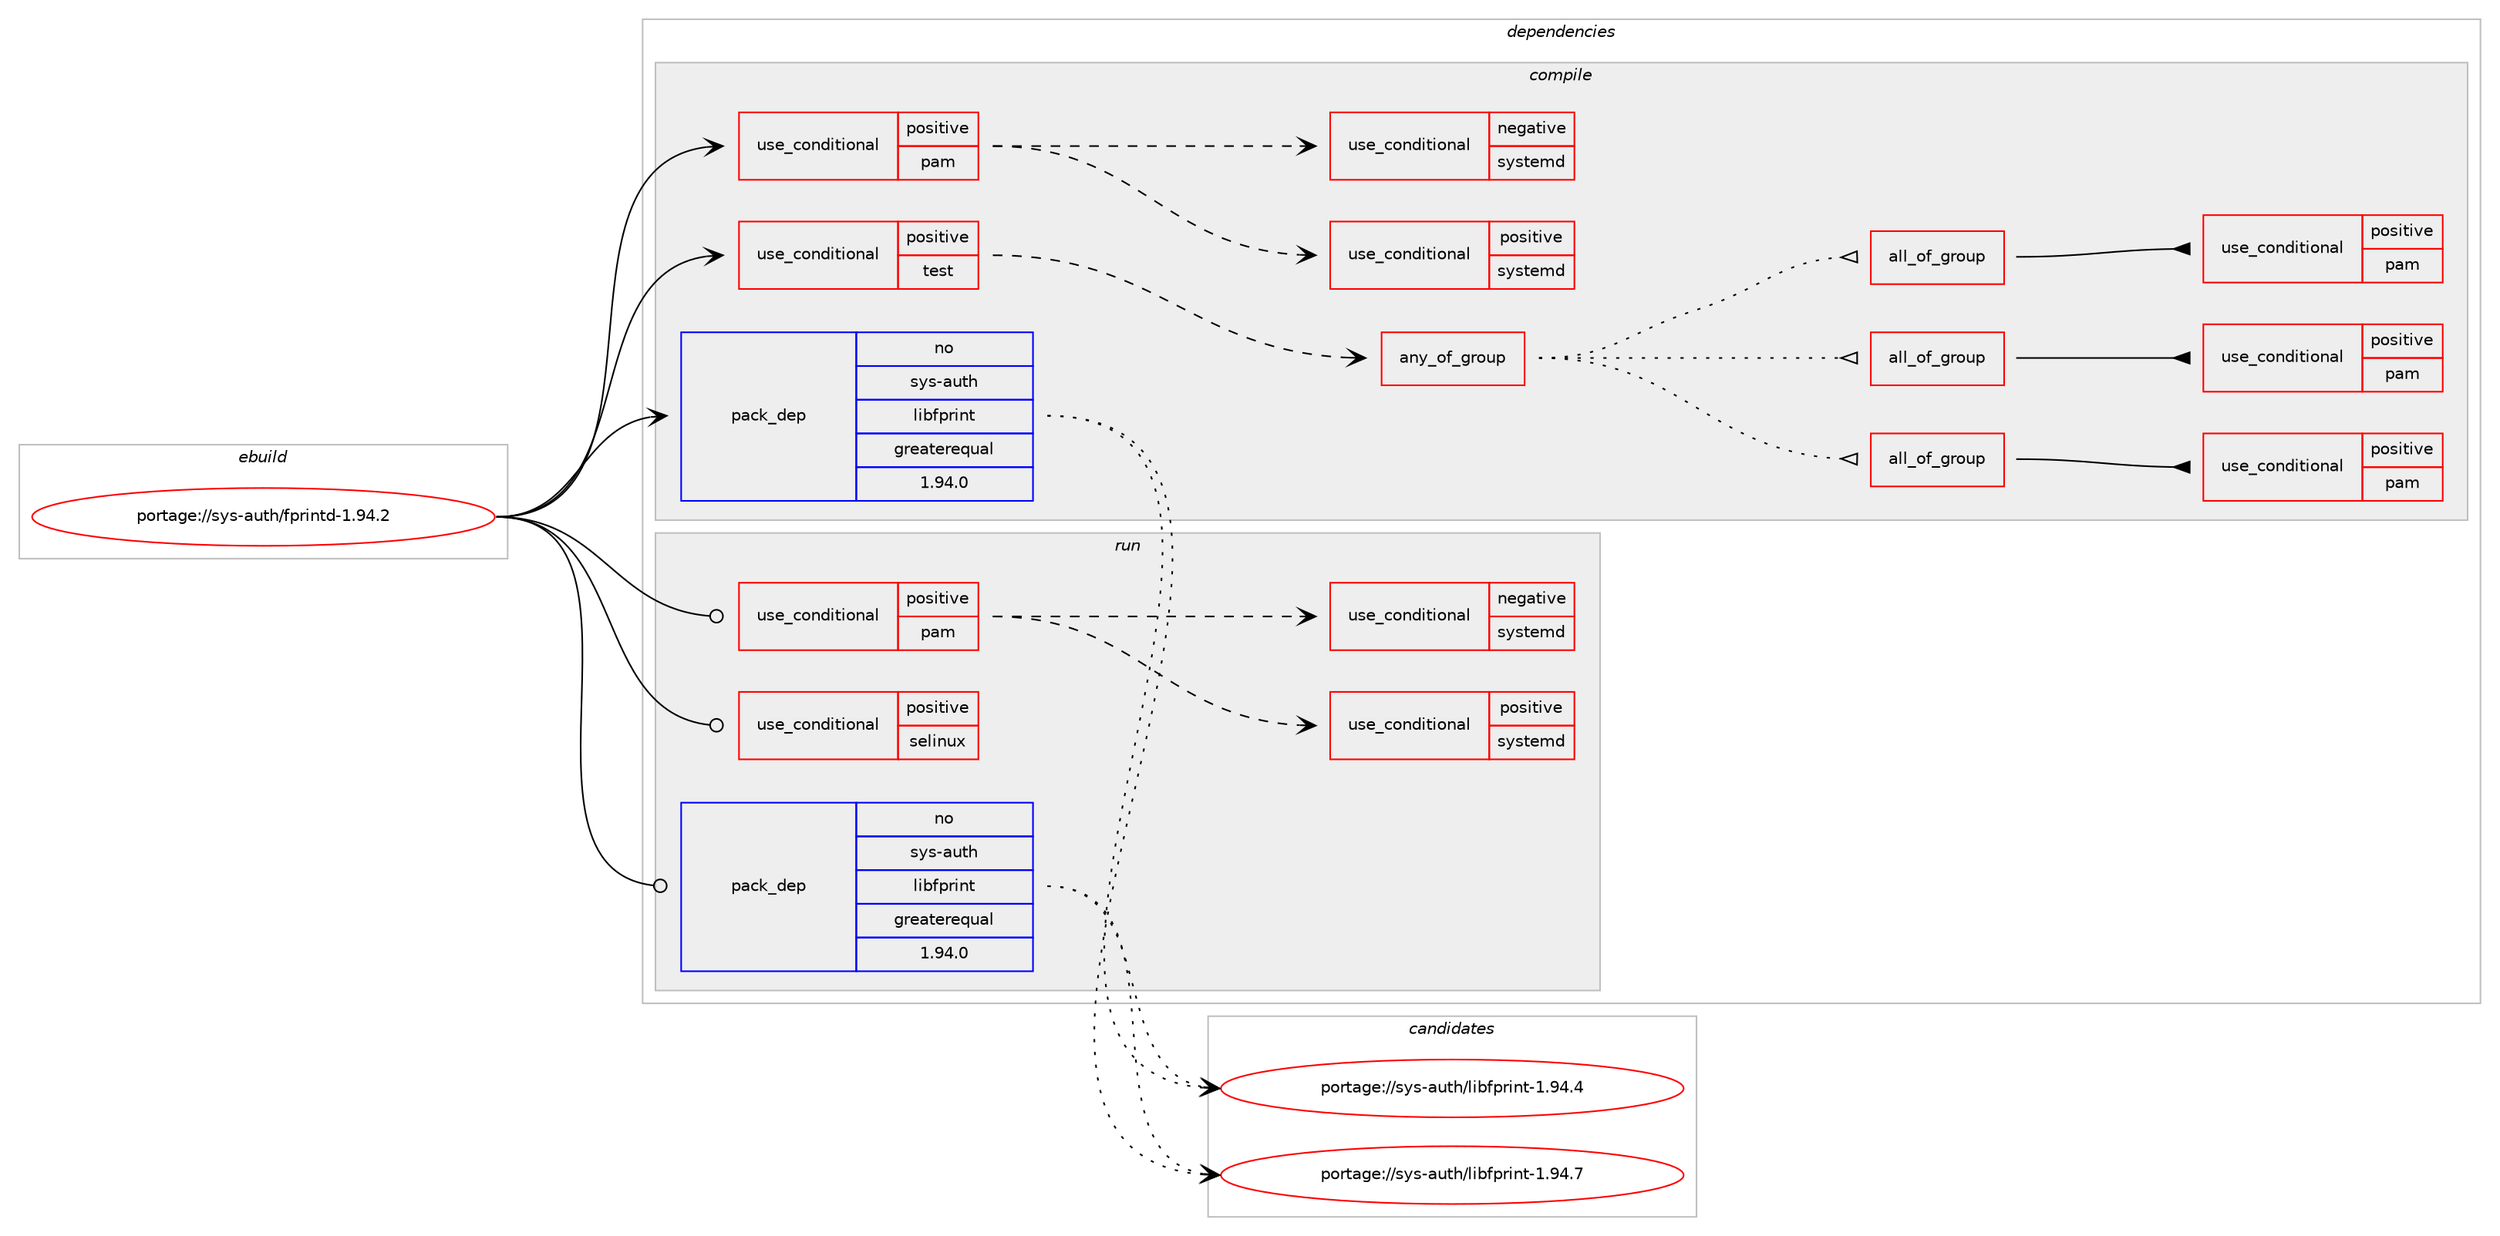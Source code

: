 digraph prolog {

# *************
# Graph options
# *************

newrank=true;
concentrate=true;
compound=true;
graph [rankdir=LR,fontname=Helvetica,fontsize=10,ranksep=1.5];#, ranksep=2.5, nodesep=0.2];
edge  [arrowhead=vee];
node  [fontname=Helvetica,fontsize=10];

# **********
# The ebuild
# **********

subgraph cluster_leftcol {
color=gray;
rank=same;
label=<<i>ebuild</i>>;
id [label="portage://sys-auth/fprintd-1.94.2", color=red, width=4, href="../sys-auth/fprintd-1.94.2.svg"];
}

# ****************
# The dependencies
# ****************

subgraph cluster_midcol {
color=gray;
label=<<i>dependencies</i>>;
subgraph cluster_compile {
fillcolor="#eeeeee";
style=filled;
label=<<i>compile</i>>;
subgraph cond110444 {
dependency214254 [label=<<TABLE BORDER="0" CELLBORDER="1" CELLSPACING="0" CELLPADDING="4"><TR><TD ROWSPAN="3" CELLPADDING="10">use_conditional</TD></TR><TR><TD>positive</TD></TR><TR><TD>pam</TD></TR></TABLE>>, shape=none, color=red];
# *** BEGIN UNKNOWN DEPENDENCY TYPE (TODO) ***
# dependency214254 -> package_dependency(portage://sys-auth/fprintd-1.94.2,install,no,sys-libs,pam,none,[,,],[],[])
# *** END UNKNOWN DEPENDENCY TYPE (TODO) ***

subgraph cond110445 {
dependency214255 [label=<<TABLE BORDER="0" CELLBORDER="1" CELLSPACING="0" CELLPADDING="4"><TR><TD ROWSPAN="3" CELLPADDING="10">use_conditional</TD></TR><TR><TD>positive</TD></TR><TR><TD>systemd</TD></TR></TABLE>>, shape=none, color=red];
# *** BEGIN UNKNOWN DEPENDENCY TYPE (TODO) ***
# dependency214255 -> package_dependency(portage://sys-auth/fprintd-1.94.2,install,no,sys-apps,systemd,none,[,,],any_same_slot,[])
# *** END UNKNOWN DEPENDENCY TYPE (TODO) ***

}
dependency214254:e -> dependency214255:w [weight=20,style="dashed",arrowhead="vee"];
subgraph cond110446 {
dependency214256 [label=<<TABLE BORDER="0" CELLBORDER="1" CELLSPACING="0" CELLPADDING="4"><TR><TD ROWSPAN="3" CELLPADDING="10">use_conditional</TD></TR><TR><TD>negative</TD></TR><TR><TD>systemd</TD></TR></TABLE>>, shape=none, color=red];
# *** BEGIN UNKNOWN DEPENDENCY TYPE (TODO) ***
# dependency214256 -> package_dependency(portage://sys-auth/fprintd-1.94.2,install,no,sys-auth,elogind,none,[,,],any_same_slot,[])
# *** END UNKNOWN DEPENDENCY TYPE (TODO) ***

}
dependency214254:e -> dependency214256:w [weight=20,style="dashed",arrowhead="vee"];
}
id:e -> dependency214254:w [weight=20,style="solid",arrowhead="vee"];
subgraph cond110447 {
dependency214257 [label=<<TABLE BORDER="0" CELLBORDER="1" CELLSPACING="0" CELLPADDING="4"><TR><TD ROWSPAN="3" CELLPADDING="10">use_conditional</TD></TR><TR><TD>positive</TD></TR><TR><TD>test</TD></TR></TABLE>>, shape=none, color=red];
subgraph any2668 {
dependency214258 [label=<<TABLE BORDER="0" CELLBORDER="1" CELLSPACING="0" CELLPADDING="4"><TR><TD CELLPADDING="10">any_of_group</TD></TR></TABLE>>, shape=none, color=red];subgraph all196 {
dependency214259 [label=<<TABLE BORDER="0" CELLBORDER="1" CELLSPACING="0" CELLPADDING="4"><TR><TD CELLPADDING="10">all_of_group</TD></TR></TABLE>>, shape=none, color=red];# *** BEGIN UNKNOWN DEPENDENCY TYPE (TODO) ***
# dependency214259 -> package_dependency(portage://sys-auth/fprintd-1.94.2,install,no,dev-lang,python,none,[,,],[slot(3.12)],[])
# *** END UNKNOWN DEPENDENCY TYPE (TODO) ***

# *** BEGIN UNKNOWN DEPENDENCY TYPE (TODO) ***
# dependency214259 -> package_dependency(portage://sys-auth/fprintd-1.94.2,install,no,dev-python,python-dbusmock,none,[,,],[],[use(enable(python_targets_python3_12),negative)])
# *** END UNKNOWN DEPENDENCY TYPE (TODO) ***

# *** BEGIN UNKNOWN DEPENDENCY TYPE (TODO) ***
# dependency214259 -> package_dependency(portage://sys-auth/fprintd-1.94.2,install,no,dev-python,dbus-python,none,[,,],[],[use(enable(python_targets_python3_12),negative)])
# *** END UNKNOWN DEPENDENCY TYPE (TODO) ***

# *** BEGIN UNKNOWN DEPENDENCY TYPE (TODO) ***
# dependency214259 -> package_dependency(portage://sys-auth/fprintd-1.94.2,install,no,dev-python,pycairo,none,[,,],[],[use(enable(python_targets_python3_12),negative)])
# *** END UNKNOWN DEPENDENCY TYPE (TODO) ***

subgraph cond110448 {
dependency214260 [label=<<TABLE BORDER="0" CELLBORDER="1" CELLSPACING="0" CELLPADDING="4"><TR><TD ROWSPAN="3" CELLPADDING="10">use_conditional</TD></TR><TR><TD>positive</TD></TR><TR><TD>pam</TD></TR></TABLE>>, shape=none, color=red];
# *** BEGIN UNKNOWN DEPENDENCY TYPE (TODO) ***
# dependency214260 -> package_dependency(portage://sys-auth/fprintd-1.94.2,install,no,sys-libs,pam_wrapper,none,[,,],[],[use(enable(python_targets_python3_12),negative)])
# *** END UNKNOWN DEPENDENCY TYPE (TODO) ***

}
dependency214259:e -> dependency214260:w [weight=20,style="solid",arrowhead="inv"];
}
dependency214258:e -> dependency214259:w [weight=20,style="dotted",arrowhead="oinv"];
subgraph all197 {
dependency214261 [label=<<TABLE BORDER="0" CELLBORDER="1" CELLSPACING="0" CELLPADDING="4"><TR><TD CELLPADDING="10">all_of_group</TD></TR></TABLE>>, shape=none, color=red];# *** BEGIN UNKNOWN DEPENDENCY TYPE (TODO) ***
# dependency214261 -> package_dependency(portage://sys-auth/fprintd-1.94.2,install,no,dev-lang,python,none,[,,],[slot(3.11)],[])
# *** END UNKNOWN DEPENDENCY TYPE (TODO) ***

# *** BEGIN UNKNOWN DEPENDENCY TYPE (TODO) ***
# dependency214261 -> package_dependency(portage://sys-auth/fprintd-1.94.2,install,no,dev-python,python-dbusmock,none,[,,],[],[use(enable(python_targets_python3_11),negative)])
# *** END UNKNOWN DEPENDENCY TYPE (TODO) ***

# *** BEGIN UNKNOWN DEPENDENCY TYPE (TODO) ***
# dependency214261 -> package_dependency(portage://sys-auth/fprintd-1.94.2,install,no,dev-python,dbus-python,none,[,,],[],[use(enable(python_targets_python3_11),negative)])
# *** END UNKNOWN DEPENDENCY TYPE (TODO) ***

# *** BEGIN UNKNOWN DEPENDENCY TYPE (TODO) ***
# dependency214261 -> package_dependency(portage://sys-auth/fprintd-1.94.2,install,no,dev-python,pycairo,none,[,,],[],[use(enable(python_targets_python3_11),negative)])
# *** END UNKNOWN DEPENDENCY TYPE (TODO) ***

subgraph cond110449 {
dependency214262 [label=<<TABLE BORDER="0" CELLBORDER="1" CELLSPACING="0" CELLPADDING="4"><TR><TD ROWSPAN="3" CELLPADDING="10">use_conditional</TD></TR><TR><TD>positive</TD></TR><TR><TD>pam</TD></TR></TABLE>>, shape=none, color=red];
# *** BEGIN UNKNOWN DEPENDENCY TYPE (TODO) ***
# dependency214262 -> package_dependency(portage://sys-auth/fprintd-1.94.2,install,no,sys-libs,pam_wrapper,none,[,,],[],[use(enable(python_targets_python3_11),negative)])
# *** END UNKNOWN DEPENDENCY TYPE (TODO) ***

}
dependency214261:e -> dependency214262:w [weight=20,style="solid",arrowhead="inv"];
}
dependency214258:e -> dependency214261:w [weight=20,style="dotted",arrowhead="oinv"];
subgraph all198 {
dependency214263 [label=<<TABLE BORDER="0" CELLBORDER="1" CELLSPACING="0" CELLPADDING="4"><TR><TD CELLPADDING="10">all_of_group</TD></TR></TABLE>>, shape=none, color=red];# *** BEGIN UNKNOWN DEPENDENCY TYPE (TODO) ***
# dependency214263 -> package_dependency(portage://sys-auth/fprintd-1.94.2,install,no,dev-lang,python,none,[,,],[slot(3.10)],[])
# *** END UNKNOWN DEPENDENCY TYPE (TODO) ***

# *** BEGIN UNKNOWN DEPENDENCY TYPE (TODO) ***
# dependency214263 -> package_dependency(portage://sys-auth/fprintd-1.94.2,install,no,dev-python,python-dbusmock,none,[,,],[],[use(enable(python_targets_python3_10),negative)])
# *** END UNKNOWN DEPENDENCY TYPE (TODO) ***

# *** BEGIN UNKNOWN DEPENDENCY TYPE (TODO) ***
# dependency214263 -> package_dependency(portage://sys-auth/fprintd-1.94.2,install,no,dev-python,dbus-python,none,[,,],[],[use(enable(python_targets_python3_10),negative)])
# *** END UNKNOWN DEPENDENCY TYPE (TODO) ***

# *** BEGIN UNKNOWN DEPENDENCY TYPE (TODO) ***
# dependency214263 -> package_dependency(portage://sys-auth/fprintd-1.94.2,install,no,dev-python,pycairo,none,[,,],[],[use(enable(python_targets_python3_10),negative)])
# *** END UNKNOWN DEPENDENCY TYPE (TODO) ***

subgraph cond110450 {
dependency214264 [label=<<TABLE BORDER="0" CELLBORDER="1" CELLSPACING="0" CELLPADDING="4"><TR><TD ROWSPAN="3" CELLPADDING="10">use_conditional</TD></TR><TR><TD>positive</TD></TR><TR><TD>pam</TD></TR></TABLE>>, shape=none, color=red];
# *** BEGIN UNKNOWN DEPENDENCY TYPE (TODO) ***
# dependency214264 -> package_dependency(portage://sys-auth/fprintd-1.94.2,install,no,sys-libs,pam_wrapper,none,[,,],[],[use(enable(python_targets_python3_10),negative)])
# *** END UNKNOWN DEPENDENCY TYPE (TODO) ***

}
dependency214263:e -> dependency214264:w [weight=20,style="solid",arrowhead="inv"];
}
dependency214258:e -> dependency214263:w [weight=20,style="dotted",arrowhead="oinv"];
}
dependency214257:e -> dependency214258:w [weight=20,style="dashed",arrowhead="vee"];
}
id:e -> dependency214257:w [weight=20,style="solid",arrowhead="vee"];
# *** BEGIN UNKNOWN DEPENDENCY TYPE (TODO) ***
# id -> package_dependency(portage://sys-auth/fprintd-1.94.2,install,no,dev-libs,dbus-glib,none,[,,],[],[])
# *** END UNKNOWN DEPENDENCY TYPE (TODO) ***

# *** BEGIN UNKNOWN DEPENDENCY TYPE (TODO) ***
# id -> package_dependency(portage://sys-auth/fprintd-1.94.2,install,no,dev-libs,glib,none,[,,],[slot(2)],[])
# *** END UNKNOWN DEPENDENCY TYPE (TODO) ***

subgraph pack100949 {
dependency214265 [label=<<TABLE BORDER="0" CELLBORDER="1" CELLSPACING="0" CELLPADDING="4" WIDTH="220"><TR><TD ROWSPAN="6" CELLPADDING="30">pack_dep</TD></TR><TR><TD WIDTH="110">no</TD></TR><TR><TD>sys-auth</TD></TR><TR><TD>libfprint</TD></TR><TR><TD>greaterequal</TD></TR><TR><TD>1.94.0</TD></TR></TABLE>>, shape=none, color=blue];
}
id:e -> dependency214265:w [weight=20,style="solid",arrowhead="vee"];
# *** BEGIN UNKNOWN DEPENDENCY TYPE (TODO) ***
# id -> package_dependency(portage://sys-auth/fprintd-1.94.2,install,no,sys-auth,polkit,none,[,,],[],[])
# *** END UNKNOWN DEPENDENCY TYPE (TODO) ***

}
subgraph cluster_compileandrun {
fillcolor="#eeeeee";
style=filled;
label=<<i>compile and run</i>>;
}
subgraph cluster_run {
fillcolor="#eeeeee";
style=filled;
label=<<i>run</i>>;
subgraph cond110451 {
dependency214266 [label=<<TABLE BORDER="0" CELLBORDER="1" CELLSPACING="0" CELLPADDING="4"><TR><TD ROWSPAN="3" CELLPADDING="10">use_conditional</TD></TR><TR><TD>positive</TD></TR><TR><TD>pam</TD></TR></TABLE>>, shape=none, color=red];
# *** BEGIN UNKNOWN DEPENDENCY TYPE (TODO) ***
# dependency214266 -> package_dependency(portage://sys-auth/fprintd-1.94.2,run,no,sys-libs,pam,none,[,,],[],[])
# *** END UNKNOWN DEPENDENCY TYPE (TODO) ***

subgraph cond110452 {
dependency214267 [label=<<TABLE BORDER="0" CELLBORDER="1" CELLSPACING="0" CELLPADDING="4"><TR><TD ROWSPAN="3" CELLPADDING="10">use_conditional</TD></TR><TR><TD>positive</TD></TR><TR><TD>systemd</TD></TR></TABLE>>, shape=none, color=red];
# *** BEGIN UNKNOWN DEPENDENCY TYPE (TODO) ***
# dependency214267 -> package_dependency(portage://sys-auth/fprintd-1.94.2,run,no,sys-apps,systemd,none,[,,],any_same_slot,[])
# *** END UNKNOWN DEPENDENCY TYPE (TODO) ***

}
dependency214266:e -> dependency214267:w [weight=20,style="dashed",arrowhead="vee"];
subgraph cond110453 {
dependency214268 [label=<<TABLE BORDER="0" CELLBORDER="1" CELLSPACING="0" CELLPADDING="4"><TR><TD ROWSPAN="3" CELLPADDING="10">use_conditional</TD></TR><TR><TD>negative</TD></TR><TR><TD>systemd</TD></TR></TABLE>>, shape=none, color=red];
# *** BEGIN UNKNOWN DEPENDENCY TYPE (TODO) ***
# dependency214268 -> package_dependency(portage://sys-auth/fprintd-1.94.2,run,no,sys-auth,elogind,none,[,,],any_same_slot,[])
# *** END UNKNOWN DEPENDENCY TYPE (TODO) ***

}
dependency214266:e -> dependency214268:w [weight=20,style="dashed",arrowhead="vee"];
}
id:e -> dependency214266:w [weight=20,style="solid",arrowhead="odot"];
subgraph cond110454 {
dependency214269 [label=<<TABLE BORDER="0" CELLBORDER="1" CELLSPACING="0" CELLPADDING="4"><TR><TD ROWSPAN="3" CELLPADDING="10">use_conditional</TD></TR><TR><TD>positive</TD></TR><TR><TD>selinux</TD></TR></TABLE>>, shape=none, color=red];
# *** BEGIN UNKNOWN DEPENDENCY TYPE (TODO) ***
# dependency214269 -> package_dependency(portage://sys-auth/fprintd-1.94.2,run,no,sec-policy,selinux-fprintd,none,[,,],[],[])
# *** END UNKNOWN DEPENDENCY TYPE (TODO) ***

}
id:e -> dependency214269:w [weight=20,style="solid",arrowhead="odot"];
# *** BEGIN UNKNOWN DEPENDENCY TYPE (TODO) ***
# id -> package_dependency(portage://sys-auth/fprintd-1.94.2,run,no,dev-libs,dbus-glib,none,[,,],[],[])
# *** END UNKNOWN DEPENDENCY TYPE (TODO) ***

# *** BEGIN UNKNOWN DEPENDENCY TYPE (TODO) ***
# id -> package_dependency(portage://sys-auth/fprintd-1.94.2,run,no,dev-libs,glib,none,[,,],[slot(2)],[])
# *** END UNKNOWN DEPENDENCY TYPE (TODO) ***

subgraph pack100950 {
dependency214270 [label=<<TABLE BORDER="0" CELLBORDER="1" CELLSPACING="0" CELLPADDING="4" WIDTH="220"><TR><TD ROWSPAN="6" CELLPADDING="30">pack_dep</TD></TR><TR><TD WIDTH="110">no</TD></TR><TR><TD>sys-auth</TD></TR><TR><TD>libfprint</TD></TR><TR><TD>greaterequal</TD></TR><TR><TD>1.94.0</TD></TR></TABLE>>, shape=none, color=blue];
}
id:e -> dependency214270:w [weight=20,style="solid",arrowhead="odot"];
# *** BEGIN UNKNOWN DEPENDENCY TYPE (TODO) ***
# id -> package_dependency(portage://sys-auth/fprintd-1.94.2,run,no,sys-auth,polkit,none,[,,],[],[])
# *** END UNKNOWN DEPENDENCY TYPE (TODO) ***

}
}

# **************
# The candidates
# **************

subgraph cluster_choices {
rank=same;
color=gray;
label=<<i>candidates</i>>;

subgraph choice100949 {
color=black;
nodesep=1;
choice1151211154597117116104471081059810211211410511011645494657524652 [label="portage://sys-auth/libfprint-1.94.4", color=red, width=4,href="../sys-auth/libfprint-1.94.4.svg"];
choice1151211154597117116104471081059810211211410511011645494657524655 [label="portage://sys-auth/libfprint-1.94.7", color=red, width=4,href="../sys-auth/libfprint-1.94.7.svg"];
dependency214265:e -> choice1151211154597117116104471081059810211211410511011645494657524652:w [style=dotted,weight="100"];
dependency214265:e -> choice1151211154597117116104471081059810211211410511011645494657524655:w [style=dotted,weight="100"];
}
subgraph choice100950 {
color=black;
nodesep=1;
choice1151211154597117116104471081059810211211410511011645494657524652 [label="portage://sys-auth/libfprint-1.94.4", color=red, width=4,href="../sys-auth/libfprint-1.94.4.svg"];
choice1151211154597117116104471081059810211211410511011645494657524655 [label="portage://sys-auth/libfprint-1.94.7", color=red, width=4,href="../sys-auth/libfprint-1.94.7.svg"];
dependency214270:e -> choice1151211154597117116104471081059810211211410511011645494657524652:w [style=dotted,weight="100"];
dependency214270:e -> choice1151211154597117116104471081059810211211410511011645494657524655:w [style=dotted,weight="100"];
}
}

}
